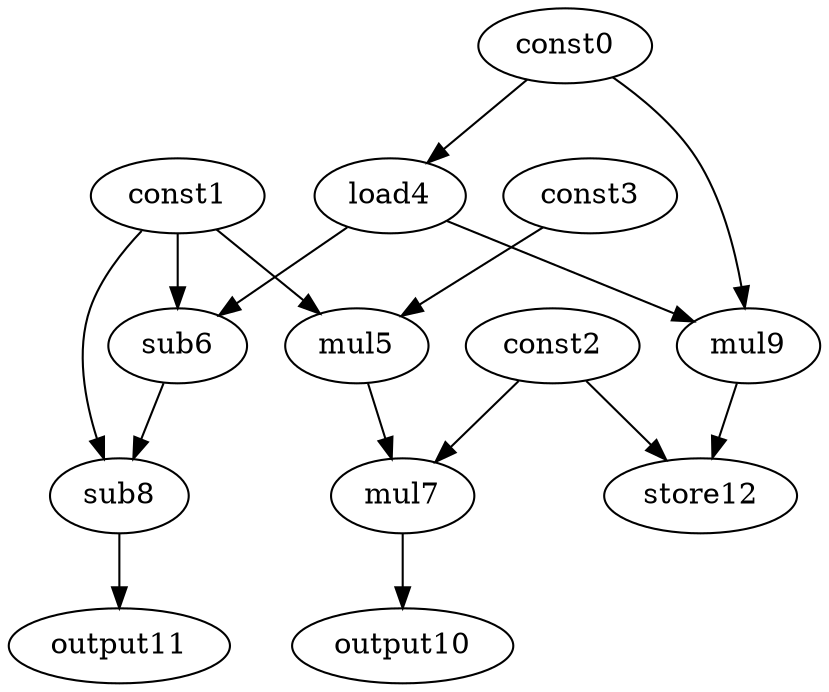 digraph G { 
const0[opcode=const]; 
const1[opcode=const]; 
const2[opcode=const]; 
const3[opcode=const]; 
load4[opcode=load]; 
mul5[opcode=mul]; 
sub6[opcode=sub]; 
mul7[opcode=mul]; 
sub8[opcode=sub]; 
mul9[opcode=mul]; 
output10[opcode=output]; 
output11[opcode=output]; 
store12[opcode=store]; 
const0->load4[operand=0];
const1->mul5[operand=0];
const3->mul5[operand=1];
const1->sub6[operand=0];
load4->sub6[operand=1];
const2->mul7[operand=0];
mul5->mul7[operand=1];
const0->mul9[operand=0];
load4->mul9[operand=1];
const1->sub8[operand=0];
sub6->sub8[operand=1];
mul7->output10[operand=0];
mul9->store12[operand=0];
const2->store12[operand=1];
sub8->output11[operand=0];
}
